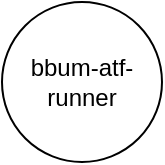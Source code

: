<mxfile version="14.1.8" type="device"><diagram name="Page-1" id="13e1069c-82ec-6db2-03f1-153e76fe0fe0"><mxGraphModel dx="3622" dy="1693" grid="1" gridSize="10" guides="1" tooltips="1" connect="1" arrows="1" fold="1" page="1" pageScale="1" pageWidth="1100" pageHeight="850" background="#ffffff" math="0" shadow="0"><root><mxCell id="0"/><mxCell id="1" parent="0"/><mxCell id="-oJf8S9_XTs7vVbkHCKj-3" value="bbum-atf-runner" style="ellipse;whiteSpace=wrap;html=1;aspect=fixed;" vertex="1" parent="1"><mxGeometry x="-1860" y="-590" width="80" height="80" as="geometry"/></mxCell></root></mxGraphModel></diagram></mxfile>